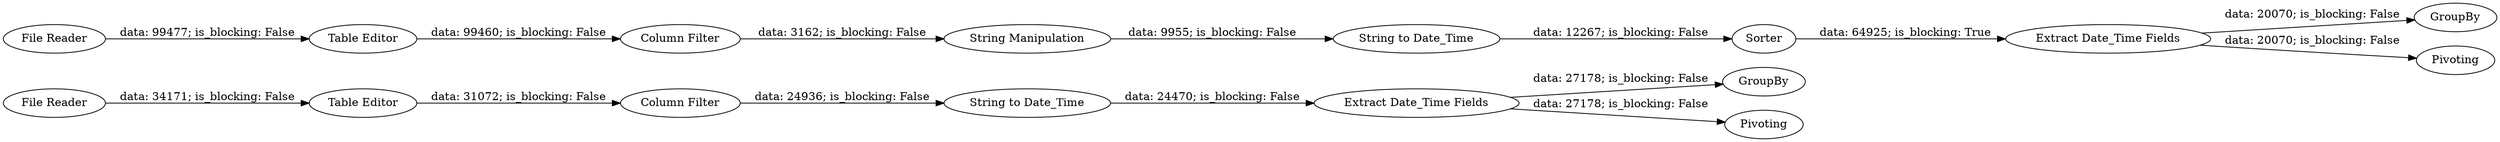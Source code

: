 digraph {
	"4228147874068069634_15" [label="Table Editor"]
	"4228147874068069634_4" [label="Column Filter"]
	"4228147874068069634_11" [label="String to Date_Time"]
	"4228147874068069634_30" [label=Sorter]
	"4228147874068069634_23" [label="Extract Date_Time Fields"]
	"4228147874068069634_18" [label="String Manipulation"]
	"4228147874068069634_17" [label="Table Editor"]
	"4228147874068069634_24" [label="File Reader"]
	"4228147874068069634_19" [label=GroupBy]
	"4228147874068069634_27" [label=Pivoting]
	"4228147874068069634_10" [label="Column Filter"]
	"4228147874068069634_26" [label="File Reader"]
	"4228147874068069634_28" [label=GroupBy]
	"4228147874068069634_12" [label="Extract Date_Time Fields"]
	"4228147874068069634_14" [label="String to Date_Time"]
	"4228147874068069634_29" [label=Pivoting]
	"4228147874068069634_24" -> "4228147874068069634_17" [label="data: 99477; is_blocking: False"]
	"4228147874068069634_30" -> "4228147874068069634_23" [label="data: 64925; is_blocking: True"]
	"4228147874068069634_23" -> "4228147874068069634_29" [label="data: 20070; is_blocking: False"]
	"4228147874068069634_4" -> "4228147874068069634_11" [label="data: 24936; is_blocking: False"]
	"4228147874068069634_23" -> "4228147874068069634_28" [label="data: 20070; is_blocking: False"]
	"4228147874068069634_18" -> "4228147874068069634_14" [label="data: 9955; is_blocking: False"]
	"4228147874068069634_14" -> "4228147874068069634_30" [label="data: 12267; is_blocking: False"]
	"4228147874068069634_26" -> "4228147874068069634_15" [label="data: 34171; is_blocking: False"]
	"4228147874068069634_10" -> "4228147874068069634_18" [label="data: 3162; is_blocking: False"]
	"4228147874068069634_17" -> "4228147874068069634_10" [label="data: 99460; is_blocking: False"]
	"4228147874068069634_12" -> "4228147874068069634_19" [label="data: 27178; is_blocking: False"]
	"4228147874068069634_12" -> "4228147874068069634_27" [label="data: 27178; is_blocking: False"]
	"4228147874068069634_11" -> "4228147874068069634_12" [label="data: 24470; is_blocking: False"]
	"4228147874068069634_15" -> "4228147874068069634_4" [label="data: 31072; is_blocking: False"]
	rankdir=LR
}
